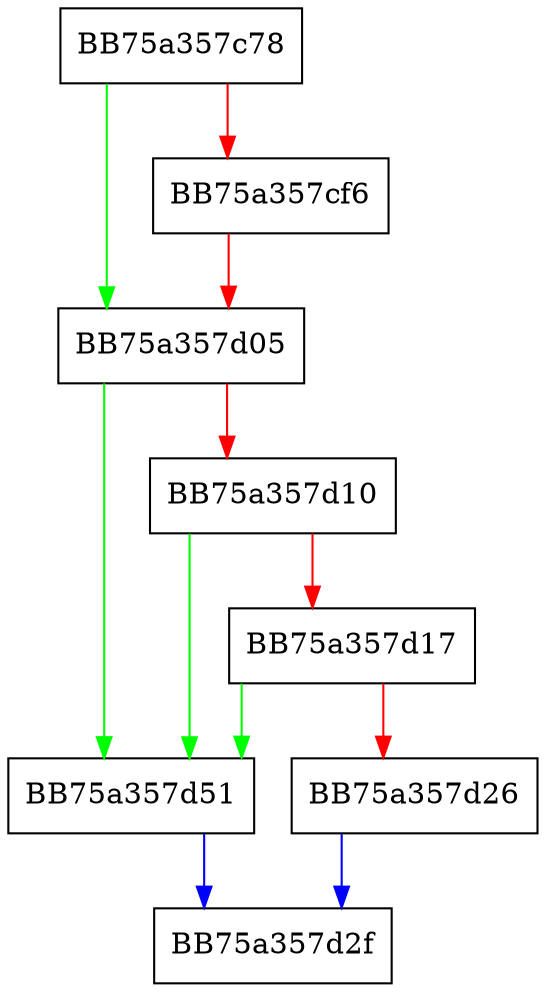 digraph get_value {
  node [shape="box"];
  graph [splines=ortho];
  BB75a357c78 -> BB75a357d05 [color="green"];
  BB75a357c78 -> BB75a357cf6 [color="red"];
  BB75a357cf6 -> BB75a357d05 [color="red"];
  BB75a357d05 -> BB75a357d51 [color="green"];
  BB75a357d05 -> BB75a357d10 [color="red"];
  BB75a357d10 -> BB75a357d51 [color="green"];
  BB75a357d10 -> BB75a357d17 [color="red"];
  BB75a357d17 -> BB75a357d51 [color="green"];
  BB75a357d17 -> BB75a357d26 [color="red"];
  BB75a357d26 -> BB75a357d2f [color="blue"];
  BB75a357d51 -> BB75a357d2f [color="blue"];
}
